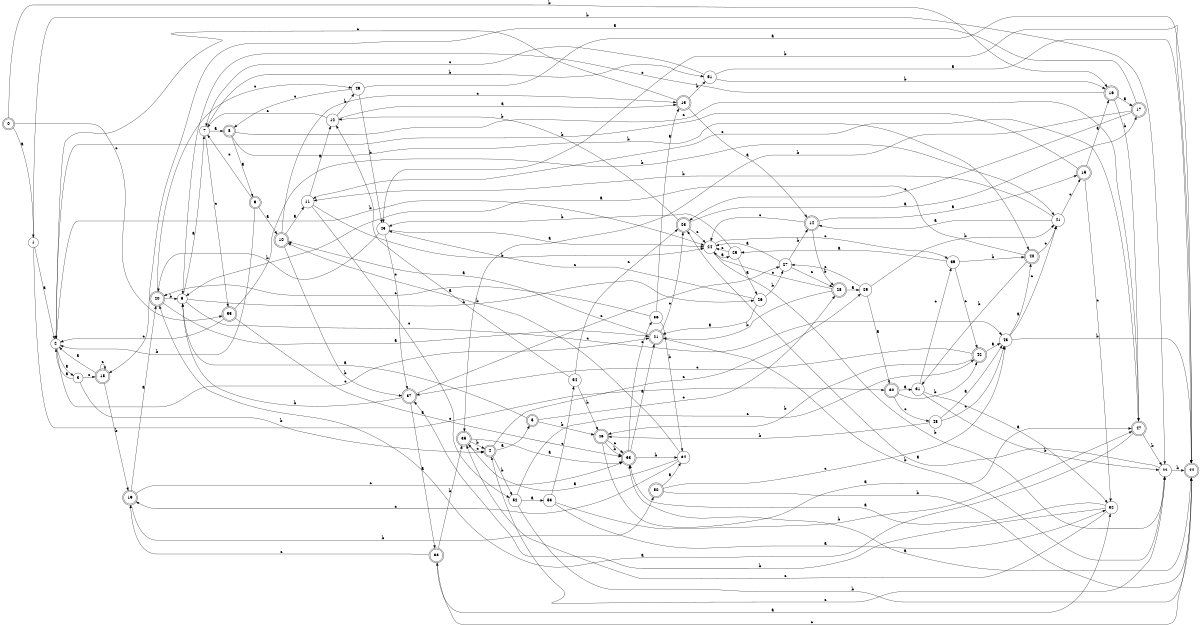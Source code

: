 digraph n45_3 {
__start0 [label="" shape="none"];

rankdir=LR;
size="8,5";

s0 [style="rounded,filled", color="black", fillcolor="white" shape="doublecircle", label="0"];
s1 [style="filled", color="black", fillcolor="white" shape="circle", label="1"];
s2 [style="filled", color="black", fillcolor="white" shape="circle", label="2"];
s3 [style="filled", color="black", fillcolor="white" shape="circle", label="3"];
s4 [style="rounded,filled", color="black", fillcolor="white" shape="doublecircle", label="4"];
s5 [style="rounded,filled", color="black", fillcolor="white" shape="doublecircle", label="5"];
s6 [style="filled", color="black", fillcolor="white" shape="circle", label="6"];
s7 [style="filled", color="black", fillcolor="white" shape="circle", label="7"];
s8 [style="rounded,filled", color="black", fillcolor="white" shape="doublecircle", label="8"];
s9 [style="rounded,filled", color="black", fillcolor="white" shape="doublecircle", label="9"];
s10 [style="rounded,filled", color="black", fillcolor="white" shape="doublecircle", label="10"];
s11 [style="filled", color="black", fillcolor="white" shape="circle", label="11"];
s12 [style="filled", color="black", fillcolor="white" shape="circle", label="12"];
s13 [style="rounded,filled", color="black", fillcolor="white" shape="doublecircle", label="13"];
s14 [style="rounded,filled", color="black", fillcolor="white" shape="doublecircle", label="14"];
s15 [style="rounded,filled", color="black", fillcolor="white" shape="doublecircle", label="15"];
s16 [style="rounded,filled", color="black", fillcolor="white" shape="doublecircle", label="16"];
s17 [style="rounded,filled", color="black", fillcolor="white" shape="doublecircle", label="17"];
s18 [style="rounded,filled", color="black", fillcolor="white" shape="doublecircle", label="18"];
s19 [style="rounded,filled", color="black", fillcolor="white" shape="doublecircle", label="19"];
s20 [style="rounded,filled", color="black", fillcolor="white" shape="doublecircle", label="20"];
s21 [style="rounded,filled", color="black", fillcolor="white" shape="doublecircle", label="21"];
s22 [style="filled", color="black", fillcolor="white" shape="circle", label="22"];
s23 [style="rounded,filled", color="black", fillcolor="white" shape="doublecircle", label="23"];
s24 [style="filled", color="black", fillcolor="white" shape="circle", label="24"];
s25 [style="filled", color="black", fillcolor="white" shape="circle", label="25"];
s26 [style="filled", color="black", fillcolor="white" shape="circle", label="26"];
s27 [style="filled", color="black", fillcolor="white" shape="circle", label="27"];
s28 [style="rounded,filled", color="black", fillcolor="white" shape="doublecircle", label="28"];
s29 [style="filled", color="black", fillcolor="white" shape="circle", label="29"];
s30 [style="rounded,filled", color="black", fillcolor="white" shape="doublecircle", label="30"];
s31 [style="filled", color="black", fillcolor="white" shape="circle", label="31"];
s32 [style="filled", color="black", fillcolor="white" shape="circle", label="32"];
s33 [style="rounded,filled", color="black", fillcolor="white" shape="doublecircle", label="33"];
s34 [style="filled", color="black", fillcolor="white" shape="circle", label="34"];
s35 [style="rounded,filled", color="black", fillcolor="white" shape="doublecircle", label="35"];
s36 [style="filled", color="black", fillcolor="white" shape="circle", label="36"];
s37 [style="rounded,filled", color="black", fillcolor="white" shape="doublecircle", label="37"];
s38 [style="rounded,filled", color="black", fillcolor="white" shape="doublecircle", label="38"];
s39 [style="filled", color="black", fillcolor="white" shape="circle", label="39"];
s40 [style="rounded,filled", color="black", fillcolor="white" shape="doublecircle", label="40"];
s41 [style="filled", color="black", fillcolor="white" shape="circle", label="41"];
s42 [style="rounded,filled", color="black", fillcolor="white" shape="doublecircle", label="42"];
s43 [style="filled", color="black", fillcolor="white" shape="circle", label="43"];
s44 [style="rounded,filled", color="black", fillcolor="white" shape="doublecircle", label="44"];
s45 [style="filled", color="black", fillcolor="white" shape="circle", label="45"];
s46 [style="rounded,filled", color="black", fillcolor="white" shape="doublecircle", label="46"];
s47 [style="rounded,filled", color="black", fillcolor="white" shape="doublecircle", label="47"];
s48 [style="filled", color="black", fillcolor="white" shape="circle", label="48"];
s49 [style="filled", color="black", fillcolor="white" shape="circle", label="49"];
s50 [style="rounded,filled", color="black", fillcolor="white" shape="doublecircle", label="50"];
s51 [style="filled", color="black", fillcolor="white" shape="circle", label="51"];
s52 [style="filled", color="black", fillcolor="white" shape="circle", label="52"];
s53 [style="filled", color="black", fillcolor="white" shape="circle", label="53"];
s54 [style="filled", color="black", fillcolor="white" shape="circle", label="54"];
s55 [style="rounded,filled", color="black", fillcolor="white" shape="doublecircle", label="55"];
s0 -> s1 [label="a"];
s0 -> s16 [label="b"];
s0 -> s55 [label="c"];
s1 -> s2 [label="a"];
s1 -> s22 [label="b"];
s1 -> s30 [label="c"];
s2 -> s3 [label="a"];
s2 -> s24 [label="b"];
s2 -> s21 [label="c"];
s3 -> s2 [label="a"];
s3 -> s4 [label="b"];
s3 -> s18 [label="c"];
s4 -> s5 [label="a"];
s4 -> s52 [label="b"];
s4 -> s29 [label="c"];
s5 -> s6 [label="a"];
s5 -> s46 [label="b"];
s5 -> s28 [label="c"];
s6 -> s7 [label="a"];
s6 -> s26 [label="b"];
s6 -> s43 [label="c"];
s7 -> s8 [label="a"];
s7 -> s51 [label="b"];
s7 -> s55 [label="c"];
s8 -> s9 [label="a"];
s8 -> s40 [label="b"];
s8 -> s47 [label="c"];
s9 -> s10 [label="a"];
s9 -> s2 [label="b"];
s9 -> s7 [label="c"];
s10 -> s11 [label="a"];
s10 -> s37 [label="b"];
s10 -> s13 [label="c"];
s11 -> s12 [label="a"];
s11 -> s24 [label="b"];
s11 -> s52 [label="c"];
s12 -> s13 [label="a"];
s12 -> s49 [label="b"];
s12 -> s7 [label="c"];
s13 -> s14 [label="a"];
s13 -> s51 [label="b"];
s13 -> s2 [label="c"];
s14 -> s15 [label="a"];
s14 -> s28 [label="b"];
s14 -> s24 [label="c"];
s15 -> s16 [label="a"];
s15 -> s2 [label="b"];
s15 -> s32 [label="c"];
s16 -> s17 [label="a"];
s16 -> s47 [label="b"];
s16 -> s6 [label="c"];
s17 -> s18 [label="a"];
s17 -> s35 [label="b"];
s17 -> s23 [label="c"];
s18 -> s2 [label="a"];
s18 -> s19 [label="b"];
s18 -> s18 [label="c"];
s19 -> s20 [label="a"];
s19 -> s50 [label="b"];
s19 -> s33 [label="c"];
s20 -> s21 [label="a"];
s20 -> s6 [label="b"];
s20 -> s49 [label="c"];
s21 -> s10 [label="a"];
s21 -> s22 [label="b"];
s21 -> s23 [label="c"];
s22 -> s23 [label="a"];
s22 -> s44 [label="b"];
s22 -> s4 [label="c"];
s23 -> s17 [label="a"];
s23 -> s12 [label="b"];
s23 -> s24 [label="c"];
s24 -> s25 [label="a"];
s24 -> s22 [label="b"];
s24 -> s39 [label="c"];
s25 -> s26 [label="a"];
s25 -> s45 [label="b"];
s25 -> s24 [label="c"];
s26 -> s21 [label="a"];
s26 -> s27 [label="b"];
s26 -> s45 [label="c"];
s27 -> s24 [label="a"];
s27 -> s14 [label="b"];
s27 -> s28 [label="c"];
s28 -> s29 [label="a"];
s28 -> s21 [label="b"];
s28 -> s24 [label="c"];
s29 -> s30 [label="a"];
s29 -> s41 [label="b"];
s29 -> s27 [label="c"];
s30 -> s31 [label="a"];
s30 -> s42 [label="b"];
s30 -> s48 [label="c"];
s31 -> s32 [label="a"];
s31 -> s22 [label="b"];
s31 -> s39 [label="c"];
s32 -> s33 [label="a"];
s32 -> s37 [label="b"];
s32 -> s35 [label="c"];
s33 -> s21 [label="a"];
s33 -> s34 [label="b"];
s33 -> s36 [label="c"];
s34 -> s35 [label="a"];
s34 -> s10 [label="b"];
s34 -> s19 [label="c"];
s35 -> s33 [label="a"];
s35 -> s4 [label="b"];
s35 -> s4 [label="c"];
s36 -> s13 [label="a"];
s36 -> s34 [label="b"];
s36 -> s20 [label="c"];
s37 -> s38 [label="a"];
s37 -> s6 [label="b"];
s37 -> s27 [label="c"];
s38 -> s32 [label="a"];
s38 -> s35 [label="b"];
s38 -> s19 [label="c"];
s39 -> s25 [label="a"];
s39 -> s40 [label="b"];
s39 -> s42 [label="c"];
s40 -> s6 [label="a"];
s40 -> s31 [label="b"];
s40 -> s41 [label="c"];
s41 -> s14 [label="a"];
s41 -> s11 [label="b"];
s41 -> s15 [label="c"];
s42 -> s43 [label="a"];
s42 -> s46 [label="b"];
s42 -> s37 [label="c"];
s43 -> s40 [label="a"];
s43 -> s44 [label="b"];
s43 -> s41 [label="c"];
s44 -> s33 [label="a"];
s44 -> s45 [label="b"];
s44 -> s38 [label="c"];
s45 -> s24 [label="a"];
s45 -> s20 [label="b"];
s45 -> s37 [label="c"];
s46 -> s47 [label="a"];
s46 -> s33 [label="b"];
s46 -> s33 [label="c"];
s47 -> s20 [label="a"];
s47 -> s22 [label="b"];
s47 -> s11 [label="c"];
s48 -> s43 [label="a"];
s48 -> s46 [label="b"];
s48 -> s43 [label="c"];
s49 -> s44 [label="a"];
s49 -> s45 [label="b"];
s49 -> s8 [label="c"];
s50 -> s34 [label="a"];
s50 -> s44 [label="b"];
s50 -> s43 [label="c"];
s51 -> s44 [label="a"];
s51 -> s16 [label="b"];
s51 -> s7 [label="c"];
s52 -> s53 [label="a"];
s52 -> s44 [label="b"];
s52 -> s42 [label="c"];
s53 -> s32 [label="a"];
s53 -> s47 [label="b"];
s53 -> s54 [label="c"];
s54 -> s12 [label="a"];
s54 -> s46 [label="b"];
s54 -> s23 [label="c"];
s55 -> s33 [label="a"];
s55 -> s41 [label="b"];
s55 -> s2 [label="c"];

}
